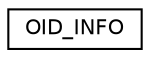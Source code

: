 digraph "Graphical Class Hierarchy"
{
  edge [fontname="Helvetica",fontsize="10",labelfontname="Helvetica",labelfontsize="10"];
  node [fontname="Helvetica",fontsize="10",shape=record];
  rankdir="LR";
  Node1 [label="OID_INFO",height=0.2,width=0.4,color="black", fillcolor="white", style="filled",URL="$struct_o_i_d___i_n_f_o.html"];
}

